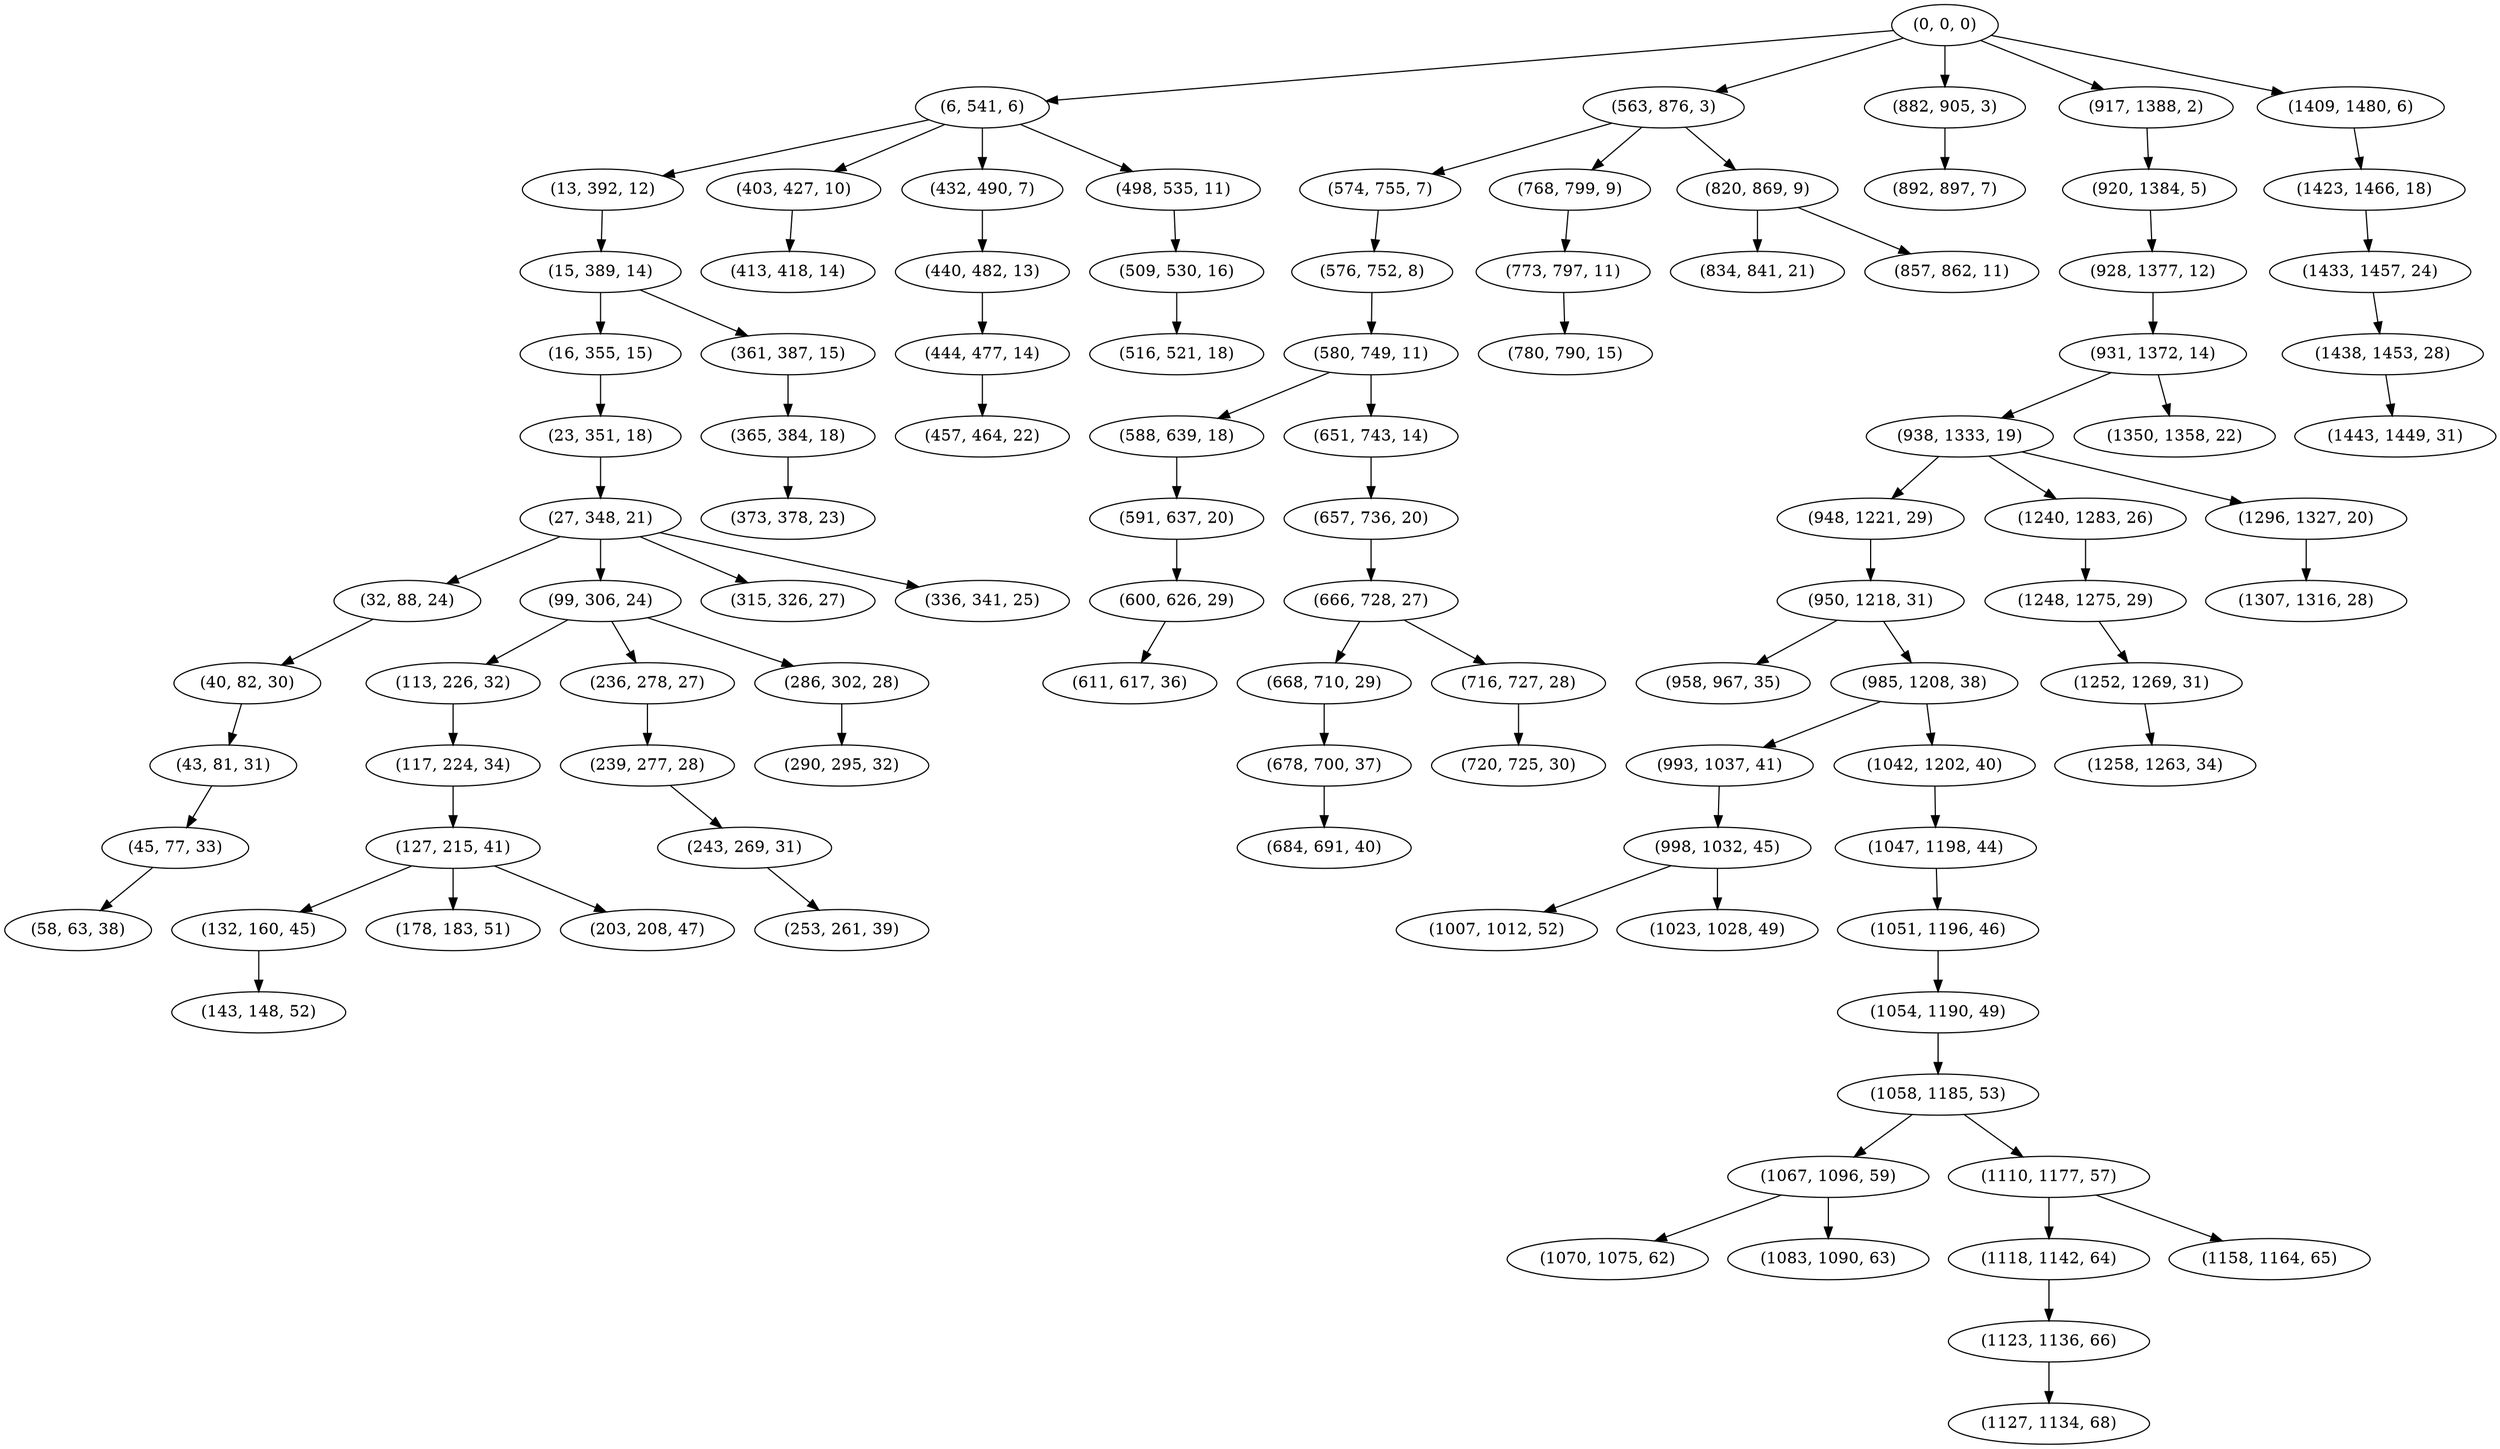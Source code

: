 digraph tree {
    "(0, 0, 0)";
    "(6, 541, 6)";
    "(13, 392, 12)";
    "(15, 389, 14)";
    "(16, 355, 15)";
    "(23, 351, 18)";
    "(27, 348, 21)";
    "(32, 88, 24)";
    "(40, 82, 30)";
    "(43, 81, 31)";
    "(45, 77, 33)";
    "(58, 63, 38)";
    "(99, 306, 24)";
    "(113, 226, 32)";
    "(117, 224, 34)";
    "(127, 215, 41)";
    "(132, 160, 45)";
    "(143, 148, 52)";
    "(178, 183, 51)";
    "(203, 208, 47)";
    "(236, 278, 27)";
    "(239, 277, 28)";
    "(243, 269, 31)";
    "(253, 261, 39)";
    "(286, 302, 28)";
    "(290, 295, 32)";
    "(315, 326, 27)";
    "(336, 341, 25)";
    "(361, 387, 15)";
    "(365, 384, 18)";
    "(373, 378, 23)";
    "(403, 427, 10)";
    "(413, 418, 14)";
    "(432, 490, 7)";
    "(440, 482, 13)";
    "(444, 477, 14)";
    "(457, 464, 22)";
    "(498, 535, 11)";
    "(509, 530, 16)";
    "(516, 521, 18)";
    "(563, 876, 3)";
    "(574, 755, 7)";
    "(576, 752, 8)";
    "(580, 749, 11)";
    "(588, 639, 18)";
    "(591, 637, 20)";
    "(600, 626, 29)";
    "(611, 617, 36)";
    "(651, 743, 14)";
    "(657, 736, 20)";
    "(666, 728, 27)";
    "(668, 710, 29)";
    "(678, 700, 37)";
    "(684, 691, 40)";
    "(716, 727, 28)";
    "(720, 725, 30)";
    "(768, 799, 9)";
    "(773, 797, 11)";
    "(780, 790, 15)";
    "(820, 869, 9)";
    "(834, 841, 21)";
    "(857, 862, 11)";
    "(882, 905, 3)";
    "(892, 897, 7)";
    "(917, 1388, 2)";
    "(920, 1384, 5)";
    "(928, 1377, 12)";
    "(931, 1372, 14)";
    "(938, 1333, 19)";
    "(948, 1221, 29)";
    "(950, 1218, 31)";
    "(958, 967, 35)";
    "(985, 1208, 38)";
    "(993, 1037, 41)";
    "(998, 1032, 45)";
    "(1007, 1012, 52)";
    "(1023, 1028, 49)";
    "(1042, 1202, 40)";
    "(1047, 1198, 44)";
    "(1051, 1196, 46)";
    "(1054, 1190, 49)";
    "(1058, 1185, 53)";
    "(1067, 1096, 59)";
    "(1070, 1075, 62)";
    "(1083, 1090, 63)";
    "(1110, 1177, 57)";
    "(1118, 1142, 64)";
    "(1123, 1136, 66)";
    "(1127, 1134, 68)";
    "(1158, 1164, 65)";
    "(1240, 1283, 26)";
    "(1248, 1275, 29)";
    "(1252, 1269, 31)";
    "(1258, 1263, 34)";
    "(1296, 1327, 20)";
    "(1307, 1316, 28)";
    "(1350, 1358, 22)";
    "(1409, 1480, 6)";
    "(1423, 1466, 18)";
    "(1433, 1457, 24)";
    "(1438, 1453, 28)";
    "(1443, 1449, 31)";
    "(0, 0, 0)" -> "(6, 541, 6)";
    "(0, 0, 0)" -> "(563, 876, 3)";
    "(0, 0, 0)" -> "(882, 905, 3)";
    "(0, 0, 0)" -> "(917, 1388, 2)";
    "(0, 0, 0)" -> "(1409, 1480, 6)";
    "(6, 541, 6)" -> "(13, 392, 12)";
    "(6, 541, 6)" -> "(403, 427, 10)";
    "(6, 541, 6)" -> "(432, 490, 7)";
    "(6, 541, 6)" -> "(498, 535, 11)";
    "(13, 392, 12)" -> "(15, 389, 14)";
    "(15, 389, 14)" -> "(16, 355, 15)";
    "(15, 389, 14)" -> "(361, 387, 15)";
    "(16, 355, 15)" -> "(23, 351, 18)";
    "(23, 351, 18)" -> "(27, 348, 21)";
    "(27, 348, 21)" -> "(32, 88, 24)";
    "(27, 348, 21)" -> "(99, 306, 24)";
    "(27, 348, 21)" -> "(315, 326, 27)";
    "(27, 348, 21)" -> "(336, 341, 25)";
    "(32, 88, 24)" -> "(40, 82, 30)";
    "(40, 82, 30)" -> "(43, 81, 31)";
    "(43, 81, 31)" -> "(45, 77, 33)";
    "(45, 77, 33)" -> "(58, 63, 38)";
    "(99, 306, 24)" -> "(113, 226, 32)";
    "(99, 306, 24)" -> "(236, 278, 27)";
    "(99, 306, 24)" -> "(286, 302, 28)";
    "(113, 226, 32)" -> "(117, 224, 34)";
    "(117, 224, 34)" -> "(127, 215, 41)";
    "(127, 215, 41)" -> "(132, 160, 45)";
    "(127, 215, 41)" -> "(178, 183, 51)";
    "(127, 215, 41)" -> "(203, 208, 47)";
    "(132, 160, 45)" -> "(143, 148, 52)";
    "(236, 278, 27)" -> "(239, 277, 28)";
    "(239, 277, 28)" -> "(243, 269, 31)";
    "(243, 269, 31)" -> "(253, 261, 39)";
    "(286, 302, 28)" -> "(290, 295, 32)";
    "(361, 387, 15)" -> "(365, 384, 18)";
    "(365, 384, 18)" -> "(373, 378, 23)";
    "(403, 427, 10)" -> "(413, 418, 14)";
    "(432, 490, 7)" -> "(440, 482, 13)";
    "(440, 482, 13)" -> "(444, 477, 14)";
    "(444, 477, 14)" -> "(457, 464, 22)";
    "(498, 535, 11)" -> "(509, 530, 16)";
    "(509, 530, 16)" -> "(516, 521, 18)";
    "(563, 876, 3)" -> "(574, 755, 7)";
    "(563, 876, 3)" -> "(768, 799, 9)";
    "(563, 876, 3)" -> "(820, 869, 9)";
    "(574, 755, 7)" -> "(576, 752, 8)";
    "(576, 752, 8)" -> "(580, 749, 11)";
    "(580, 749, 11)" -> "(588, 639, 18)";
    "(580, 749, 11)" -> "(651, 743, 14)";
    "(588, 639, 18)" -> "(591, 637, 20)";
    "(591, 637, 20)" -> "(600, 626, 29)";
    "(600, 626, 29)" -> "(611, 617, 36)";
    "(651, 743, 14)" -> "(657, 736, 20)";
    "(657, 736, 20)" -> "(666, 728, 27)";
    "(666, 728, 27)" -> "(668, 710, 29)";
    "(666, 728, 27)" -> "(716, 727, 28)";
    "(668, 710, 29)" -> "(678, 700, 37)";
    "(678, 700, 37)" -> "(684, 691, 40)";
    "(716, 727, 28)" -> "(720, 725, 30)";
    "(768, 799, 9)" -> "(773, 797, 11)";
    "(773, 797, 11)" -> "(780, 790, 15)";
    "(820, 869, 9)" -> "(834, 841, 21)";
    "(820, 869, 9)" -> "(857, 862, 11)";
    "(882, 905, 3)" -> "(892, 897, 7)";
    "(917, 1388, 2)" -> "(920, 1384, 5)";
    "(920, 1384, 5)" -> "(928, 1377, 12)";
    "(928, 1377, 12)" -> "(931, 1372, 14)";
    "(931, 1372, 14)" -> "(938, 1333, 19)";
    "(931, 1372, 14)" -> "(1350, 1358, 22)";
    "(938, 1333, 19)" -> "(948, 1221, 29)";
    "(938, 1333, 19)" -> "(1240, 1283, 26)";
    "(938, 1333, 19)" -> "(1296, 1327, 20)";
    "(948, 1221, 29)" -> "(950, 1218, 31)";
    "(950, 1218, 31)" -> "(958, 967, 35)";
    "(950, 1218, 31)" -> "(985, 1208, 38)";
    "(985, 1208, 38)" -> "(993, 1037, 41)";
    "(985, 1208, 38)" -> "(1042, 1202, 40)";
    "(993, 1037, 41)" -> "(998, 1032, 45)";
    "(998, 1032, 45)" -> "(1007, 1012, 52)";
    "(998, 1032, 45)" -> "(1023, 1028, 49)";
    "(1042, 1202, 40)" -> "(1047, 1198, 44)";
    "(1047, 1198, 44)" -> "(1051, 1196, 46)";
    "(1051, 1196, 46)" -> "(1054, 1190, 49)";
    "(1054, 1190, 49)" -> "(1058, 1185, 53)";
    "(1058, 1185, 53)" -> "(1067, 1096, 59)";
    "(1058, 1185, 53)" -> "(1110, 1177, 57)";
    "(1067, 1096, 59)" -> "(1070, 1075, 62)";
    "(1067, 1096, 59)" -> "(1083, 1090, 63)";
    "(1110, 1177, 57)" -> "(1118, 1142, 64)";
    "(1110, 1177, 57)" -> "(1158, 1164, 65)";
    "(1118, 1142, 64)" -> "(1123, 1136, 66)";
    "(1123, 1136, 66)" -> "(1127, 1134, 68)";
    "(1240, 1283, 26)" -> "(1248, 1275, 29)";
    "(1248, 1275, 29)" -> "(1252, 1269, 31)";
    "(1252, 1269, 31)" -> "(1258, 1263, 34)";
    "(1296, 1327, 20)" -> "(1307, 1316, 28)";
    "(1409, 1480, 6)" -> "(1423, 1466, 18)";
    "(1423, 1466, 18)" -> "(1433, 1457, 24)";
    "(1433, 1457, 24)" -> "(1438, 1453, 28)";
    "(1438, 1453, 28)" -> "(1443, 1449, 31)";
}
